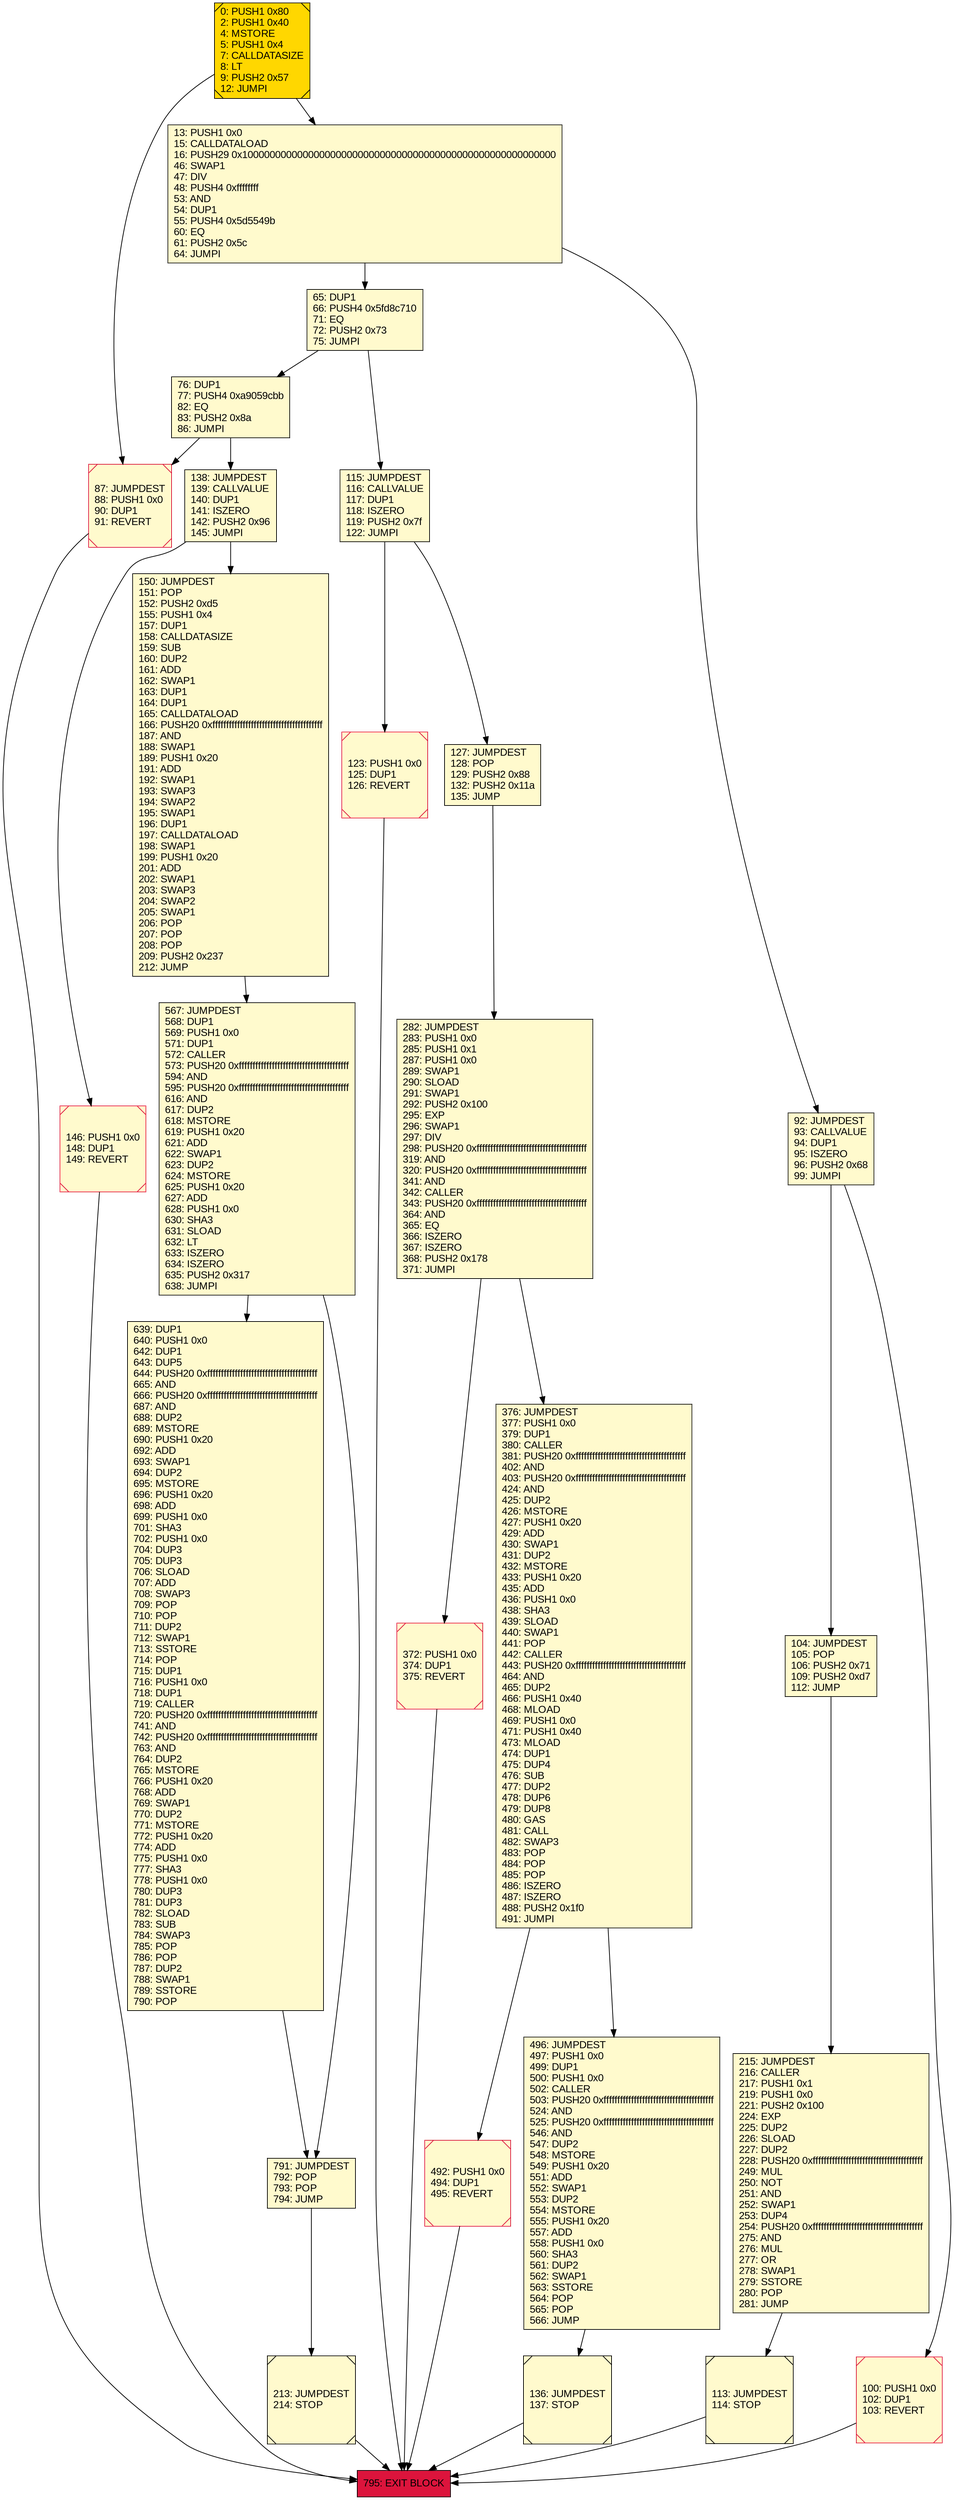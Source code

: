 digraph StandardToken {
bgcolor=transparent rankdir=UD;
node [shape=box style=filled color=black fillcolor=white fontname=arial fontcolor=black];
100[label="100: PUSH1 0x0\l102: DUP1\l103: REVERT\l" fillcolor=lemonchiffon shape=Msquare color=crimson ];
639[label="639: DUP1\l640: PUSH1 0x0\l642: DUP1\l643: DUP5\l644: PUSH20 0xffffffffffffffffffffffffffffffffffffffff\l665: AND\l666: PUSH20 0xffffffffffffffffffffffffffffffffffffffff\l687: AND\l688: DUP2\l689: MSTORE\l690: PUSH1 0x20\l692: ADD\l693: SWAP1\l694: DUP2\l695: MSTORE\l696: PUSH1 0x20\l698: ADD\l699: PUSH1 0x0\l701: SHA3\l702: PUSH1 0x0\l704: DUP3\l705: DUP3\l706: SLOAD\l707: ADD\l708: SWAP3\l709: POP\l710: POP\l711: DUP2\l712: SWAP1\l713: SSTORE\l714: POP\l715: DUP1\l716: PUSH1 0x0\l718: DUP1\l719: CALLER\l720: PUSH20 0xffffffffffffffffffffffffffffffffffffffff\l741: AND\l742: PUSH20 0xffffffffffffffffffffffffffffffffffffffff\l763: AND\l764: DUP2\l765: MSTORE\l766: PUSH1 0x20\l768: ADD\l769: SWAP1\l770: DUP2\l771: MSTORE\l772: PUSH1 0x20\l774: ADD\l775: PUSH1 0x0\l777: SHA3\l778: PUSH1 0x0\l780: DUP3\l781: DUP3\l782: SLOAD\l783: SUB\l784: SWAP3\l785: POP\l786: POP\l787: DUP2\l788: SWAP1\l789: SSTORE\l790: POP\l" fillcolor=lemonchiffon ];
138[label="138: JUMPDEST\l139: CALLVALUE\l140: DUP1\l141: ISZERO\l142: PUSH2 0x96\l145: JUMPI\l" fillcolor=lemonchiffon ];
127[label="127: JUMPDEST\l128: POP\l129: PUSH2 0x88\l132: PUSH2 0x11a\l135: JUMP\l" fillcolor=lemonchiffon ];
104[label="104: JUMPDEST\l105: POP\l106: PUSH2 0x71\l109: PUSH2 0xd7\l112: JUMP\l" fillcolor=lemonchiffon ];
150[label="150: JUMPDEST\l151: POP\l152: PUSH2 0xd5\l155: PUSH1 0x4\l157: DUP1\l158: CALLDATASIZE\l159: SUB\l160: DUP2\l161: ADD\l162: SWAP1\l163: DUP1\l164: DUP1\l165: CALLDATALOAD\l166: PUSH20 0xffffffffffffffffffffffffffffffffffffffff\l187: AND\l188: SWAP1\l189: PUSH1 0x20\l191: ADD\l192: SWAP1\l193: SWAP3\l194: SWAP2\l195: SWAP1\l196: DUP1\l197: CALLDATALOAD\l198: SWAP1\l199: PUSH1 0x20\l201: ADD\l202: SWAP1\l203: SWAP3\l204: SWAP2\l205: SWAP1\l206: POP\l207: POP\l208: POP\l209: PUSH2 0x237\l212: JUMP\l" fillcolor=lemonchiffon ];
213[label="213: JUMPDEST\l214: STOP\l" fillcolor=lemonchiffon shape=Msquare ];
791[label="791: JUMPDEST\l792: POP\l793: POP\l794: JUMP\l" fillcolor=lemonchiffon ];
0[label="0: PUSH1 0x80\l2: PUSH1 0x40\l4: MSTORE\l5: PUSH1 0x4\l7: CALLDATASIZE\l8: LT\l9: PUSH2 0x57\l12: JUMPI\l" fillcolor=lemonchiffon shape=Msquare fillcolor=gold ];
87[label="87: JUMPDEST\l88: PUSH1 0x0\l90: DUP1\l91: REVERT\l" fillcolor=lemonchiffon shape=Msquare color=crimson ];
92[label="92: JUMPDEST\l93: CALLVALUE\l94: DUP1\l95: ISZERO\l96: PUSH2 0x68\l99: JUMPI\l" fillcolor=lemonchiffon ];
136[label="136: JUMPDEST\l137: STOP\l" fillcolor=lemonchiffon shape=Msquare ];
115[label="115: JUMPDEST\l116: CALLVALUE\l117: DUP1\l118: ISZERO\l119: PUSH2 0x7f\l122: JUMPI\l" fillcolor=lemonchiffon ];
795 [label="795: EXIT BLOCK\l" fillcolor=crimson ];376[label="376: JUMPDEST\l377: PUSH1 0x0\l379: DUP1\l380: CALLER\l381: PUSH20 0xffffffffffffffffffffffffffffffffffffffff\l402: AND\l403: PUSH20 0xffffffffffffffffffffffffffffffffffffffff\l424: AND\l425: DUP2\l426: MSTORE\l427: PUSH1 0x20\l429: ADD\l430: SWAP1\l431: DUP2\l432: MSTORE\l433: PUSH1 0x20\l435: ADD\l436: PUSH1 0x0\l438: SHA3\l439: SLOAD\l440: SWAP1\l441: POP\l442: CALLER\l443: PUSH20 0xffffffffffffffffffffffffffffffffffffffff\l464: AND\l465: DUP2\l466: PUSH1 0x40\l468: MLOAD\l469: PUSH1 0x0\l471: PUSH1 0x40\l473: MLOAD\l474: DUP1\l475: DUP4\l476: SUB\l477: DUP2\l478: DUP6\l479: DUP8\l480: GAS\l481: CALL\l482: SWAP3\l483: POP\l484: POP\l485: POP\l486: ISZERO\l487: ISZERO\l488: PUSH2 0x1f0\l491: JUMPI\l" fillcolor=lemonchiffon ];
567[label="567: JUMPDEST\l568: DUP1\l569: PUSH1 0x0\l571: DUP1\l572: CALLER\l573: PUSH20 0xffffffffffffffffffffffffffffffffffffffff\l594: AND\l595: PUSH20 0xffffffffffffffffffffffffffffffffffffffff\l616: AND\l617: DUP2\l618: MSTORE\l619: PUSH1 0x20\l621: ADD\l622: SWAP1\l623: DUP2\l624: MSTORE\l625: PUSH1 0x20\l627: ADD\l628: PUSH1 0x0\l630: SHA3\l631: SLOAD\l632: LT\l633: ISZERO\l634: ISZERO\l635: PUSH2 0x317\l638: JUMPI\l" fillcolor=lemonchiffon ];
113[label="113: JUMPDEST\l114: STOP\l" fillcolor=lemonchiffon shape=Msquare ];
146[label="146: PUSH1 0x0\l148: DUP1\l149: REVERT\l" fillcolor=lemonchiffon shape=Msquare color=crimson ];
76[label="76: DUP1\l77: PUSH4 0xa9059cbb\l82: EQ\l83: PUSH2 0x8a\l86: JUMPI\l" fillcolor=lemonchiffon ];
372[label="372: PUSH1 0x0\l374: DUP1\l375: REVERT\l" fillcolor=lemonchiffon shape=Msquare color=crimson ];
496[label="496: JUMPDEST\l497: PUSH1 0x0\l499: DUP1\l500: PUSH1 0x0\l502: CALLER\l503: PUSH20 0xffffffffffffffffffffffffffffffffffffffff\l524: AND\l525: PUSH20 0xffffffffffffffffffffffffffffffffffffffff\l546: AND\l547: DUP2\l548: MSTORE\l549: PUSH1 0x20\l551: ADD\l552: SWAP1\l553: DUP2\l554: MSTORE\l555: PUSH1 0x20\l557: ADD\l558: PUSH1 0x0\l560: SHA3\l561: DUP2\l562: SWAP1\l563: SSTORE\l564: POP\l565: POP\l566: JUMP\l" fillcolor=lemonchiffon ];
282[label="282: JUMPDEST\l283: PUSH1 0x0\l285: PUSH1 0x1\l287: PUSH1 0x0\l289: SWAP1\l290: SLOAD\l291: SWAP1\l292: PUSH2 0x100\l295: EXP\l296: SWAP1\l297: DIV\l298: PUSH20 0xffffffffffffffffffffffffffffffffffffffff\l319: AND\l320: PUSH20 0xffffffffffffffffffffffffffffffffffffffff\l341: AND\l342: CALLER\l343: PUSH20 0xffffffffffffffffffffffffffffffffffffffff\l364: AND\l365: EQ\l366: ISZERO\l367: ISZERO\l368: PUSH2 0x178\l371: JUMPI\l" fillcolor=lemonchiffon ];
13[label="13: PUSH1 0x0\l15: CALLDATALOAD\l16: PUSH29 0x100000000000000000000000000000000000000000000000000000000\l46: SWAP1\l47: DIV\l48: PUSH4 0xffffffff\l53: AND\l54: DUP1\l55: PUSH4 0x5d5549b\l60: EQ\l61: PUSH2 0x5c\l64: JUMPI\l" fillcolor=lemonchiffon ];
123[label="123: PUSH1 0x0\l125: DUP1\l126: REVERT\l" fillcolor=lemonchiffon shape=Msquare color=crimson ];
215[label="215: JUMPDEST\l216: CALLER\l217: PUSH1 0x1\l219: PUSH1 0x0\l221: PUSH2 0x100\l224: EXP\l225: DUP2\l226: SLOAD\l227: DUP2\l228: PUSH20 0xffffffffffffffffffffffffffffffffffffffff\l249: MUL\l250: NOT\l251: AND\l252: SWAP1\l253: DUP4\l254: PUSH20 0xffffffffffffffffffffffffffffffffffffffff\l275: AND\l276: MUL\l277: OR\l278: SWAP1\l279: SSTORE\l280: POP\l281: JUMP\l" fillcolor=lemonchiffon ];
492[label="492: PUSH1 0x0\l494: DUP1\l495: REVERT\l" fillcolor=lemonchiffon shape=Msquare color=crimson ];
65[label="65: DUP1\l66: PUSH4 0x5fd8c710\l71: EQ\l72: PUSH2 0x73\l75: JUMPI\l" fillcolor=lemonchiffon ];
639 -> 791;
138 -> 150;
138 -> 146;
127 -> 282;
104 -> 215;
150 -> 567;
0 -> 87;
0 -> 13;
92 -> 100;
92 -> 104;
115 -> 127;
115 -> 123;
376 -> 496;
376 -> 492;
567 -> 791;
567 -> 639;
76 -> 87;
76 -> 138;
282 -> 372;
282 -> 376;
13 -> 65;
13 -> 92;
65 -> 76;
65 -> 115;
791 -> 213;
496 -> 136;
215 -> 113;
100 -> 795;
213 -> 795;
87 -> 795;
136 -> 795;
113 -> 795;
146 -> 795;
372 -> 795;
123 -> 795;
492 -> 795;
}
